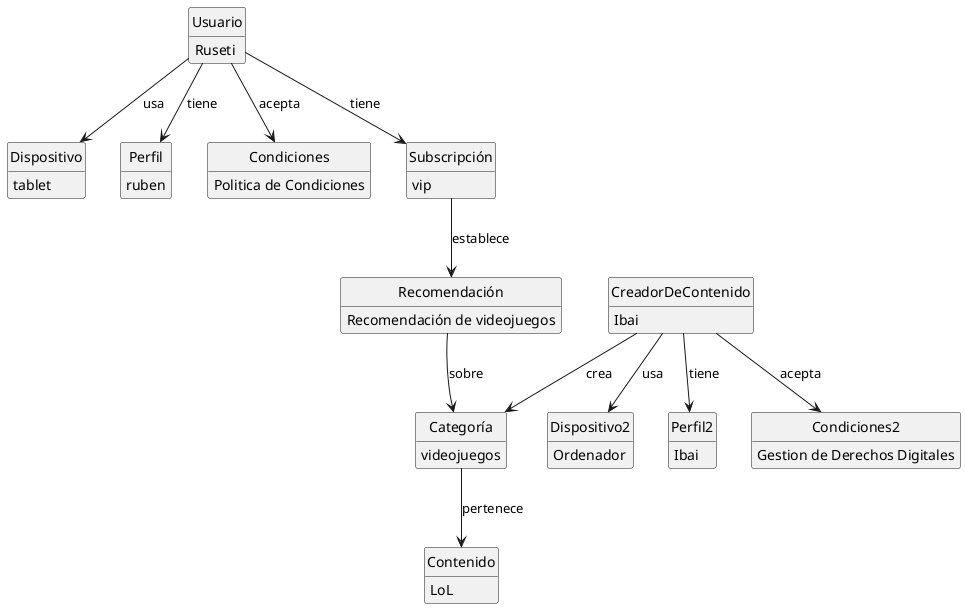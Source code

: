 @startuml
hide empty members
hide circle

class Dispositivo {
  tablet
}

class Perfil {
  ruben
}

class Usuario {
  Ruseti
}

class Dispositivo2 {
  Ordenador
}

class CreadorDeContenido {
  Ibai
}

class Perfil2 {
  Ibai
}

class Condiciones {
  Politica de Condiciones
}

class Condiciones2 {
  Gestion de Derechos Digitales
}

class Categoría {
  videojuegos
}

class Subscripción {
  vip
}

class Recomendación {
  Recomendación de videojuegos
}

class Contenido {
  LoL
}

Usuario --> Dispositivo : usa
Usuario --> Perfil : tiene
Usuario --> Condiciones : acepta
Usuario --> Subscripción : tiene

Subscripción --> Recomendación : establece
Recomendación --> Categoría : sobre
Categoría --> Contenido : pertenece

CreadorDeContenido --> Categoría : crea
CreadorDeContenido --> Perfil2 : tiene
CreadorDeContenido --> Dispositivo2 : usa
CreadorDeContenido --> Condiciones2 : acepta

@enduml
